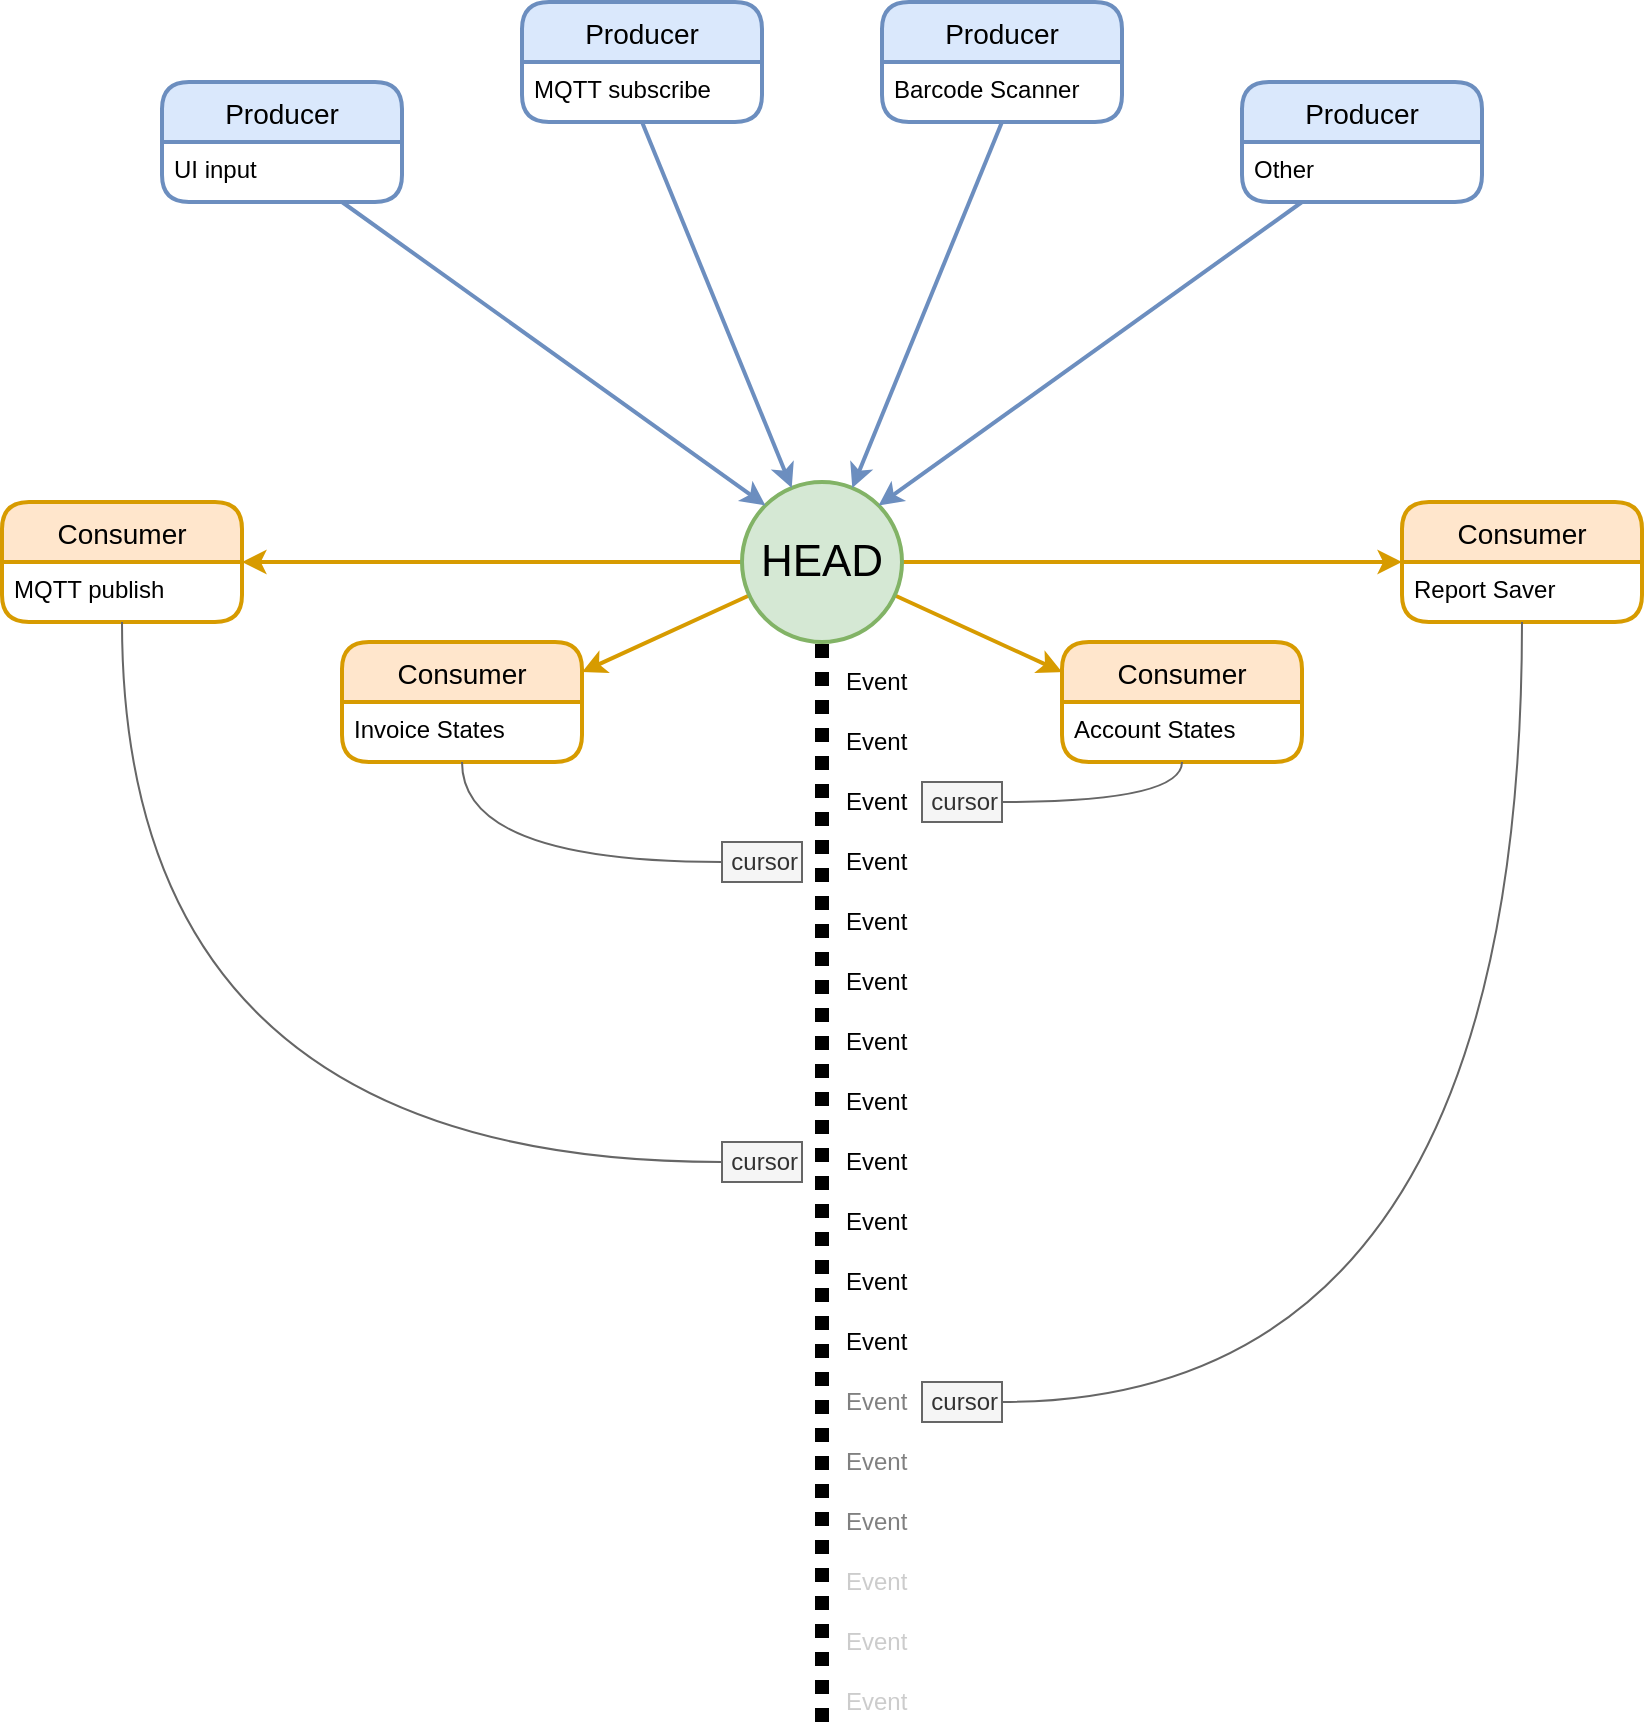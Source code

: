 <mxfile version="12.9.13" type="device"><diagram id="y0IpIqSt2KlbvFuL0TR2" name="Page-1"><mxGraphModel dx="2276" dy="923" grid="1" gridSize="10" guides="1" tooltips="1" connect="1" arrows="1" fold="1" page="1" pageScale="1" pageWidth="850" pageHeight="1100" math="0" shadow="0"><root><mxCell id="0"/><mxCell id="1" parent="0"/><mxCell id="y5K947LTbzktbk_8NsYp-41" style="edgeStyle=entityRelationEdgeStyle;rounded=0;orthogonalLoop=1;jettySize=auto;html=1;exitX=1;exitY=0.5;exitDx=0;exitDy=0;entryX=0;entryY=0.5;entryDx=0;entryDy=0;startArrow=none;startFill=0;endArrow=classic;endFill=1;strokeWidth=2;fontColor=#808080;fillColor=#ffe6cc;strokeColor=#d79b00;" edge="1" parent="1" source="y5K947LTbzktbk_8NsYp-1" target="y5K947LTbzktbk_8NsYp-37"><mxGeometry relative="1" as="geometry"/></mxCell><mxCell id="y5K947LTbzktbk_8NsYp-42" style="rounded=0;orthogonalLoop=1;jettySize=auto;html=1;exitX=0;exitY=0.5;exitDx=0;exitDy=0;entryX=1;entryY=0;entryDx=0;entryDy=0;startArrow=none;startFill=0;endArrow=classic;endFill=1;strokeWidth=2;fontColor=#808080;fillColor=#ffe6cc;strokeColor=#d79b00;" edge="1" parent="1" source="y5K947LTbzktbk_8NsYp-1" target="y5K947LTbzktbk_8NsYp-32"><mxGeometry relative="1" as="geometry"/></mxCell><mxCell id="y5K947LTbzktbk_8NsYp-43" style="edgeStyle=none;rounded=0;orthogonalLoop=1;jettySize=auto;html=1;entryX=1;entryY=0.25;entryDx=0;entryDy=0;startArrow=none;startFill=0;endArrow=classic;endFill=1;strokeWidth=2;fontColor=#808080;fillColor=#ffe6cc;strokeColor=#d79b00;" edge="1" parent="1" target="y5K947LTbzktbk_8NsYp-33"><mxGeometry relative="1" as="geometry"><mxPoint x="400" y="320" as="sourcePoint"/></mxGeometry></mxCell><mxCell id="y5K947LTbzktbk_8NsYp-44" style="edgeStyle=none;rounded=0;orthogonalLoop=1;jettySize=auto;html=1;entryX=0;entryY=0.25;entryDx=0;entryDy=0;startArrow=none;startFill=0;endArrow=classic;endFill=1;strokeWidth=2;fontColor=#808080;fillColor=#ffe6cc;strokeColor=#d79b00;" edge="1" parent="1" target="y5K947LTbzktbk_8NsYp-35"><mxGeometry relative="1" as="geometry"><mxPoint x="400" y="320" as="sourcePoint"/></mxGeometry></mxCell><mxCell id="y5K947LTbzktbk_8NsYp-1" value="&lt;font style=&quot;font-size: 22px&quot;&gt;HEAD&lt;/font&gt;" style="ellipse;whiteSpace=wrap;html=1;aspect=fixed;strokeWidth=2;fillColor=#d5e8d4;strokeColor=#82b366;" vertex="1" parent="1"><mxGeometry x="360" y="280" width="80" height="80" as="geometry"/></mxCell><mxCell id="y5K947LTbzktbk_8NsYp-2" value="" style="endArrow=none;dashed=1;html=1;entryX=0.5;entryY=1;entryDx=0;entryDy=0;strokeWidth=7;dashPattern=1 1;" edge="1" parent="1" target="y5K947LTbzktbk_8NsYp-1"><mxGeometry width="50" height="50" relative="1" as="geometry"><mxPoint x="400" y="900" as="sourcePoint"/><mxPoint x="450" y="450" as="targetPoint"/></mxGeometry></mxCell><mxCell id="y5K947LTbzktbk_8NsYp-3" value="Event" style="text;html=1;strokeColor=none;fillColor=none;align=left;verticalAlign=middle;whiteSpace=wrap;rounded=0;" vertex="1" parent="1"><mxGeometry x="410" y="370" width="70" height="20" as="geometry"/></mxCell><mxCell id="y5K947LTbzktbk_8NsYp-4" value="Event" style="text;html=1;strokeColor=none;fillColor=none;align=left;verticalAlign=middle;whiteSpace=wrap;rounded=0;" vertex="1" parent="1"><mxGeometry x="410" y="400" width="70" height="20" as="geometry"/></mxCell><mxCell id="y5K947LTbzktbk_8NsYp-5" value="Event" style="text;html=1;strokeColor=none;fillColor=none;align=left;verticalAlign=middle;whiteSpace=wrap;rounded=0;" vertex="1" parent="1"><mxGeometry x="410" y="430" width="70" height="20" as="geometry"/></mxCell><mxCell id="y5K947LTbzktbk_8NsYp-6" value="Event" style="text;html=1;strokeColor=none;fillColor=none;align=left;verticalAlign=middle;whiteSpace=wrap;rounded=0;" vertex="1" parent="1"><mxGeometry x="410" y="460" width="70" height="20" as="geometry"/></mxCell><mxCell id="y5K947LTbzktbk_8NsYp-7" value="Event" style="text;html=1;strokeColor=none;fillColor=none;align=left;verticalAlign=middle;whiteSpace=wrap;rounded=0;" vertex="1" parent="1"><mxGeometry x="410" y="490" width="70" height="20" as="geometry"/></mxCell><mxCell id="y5K947LTbzktbk_8NsYp-8" value="Event" style="text;html=1;strokeColor=none;fillColor=none;align=left;verticalAlign=middle;whiteSpace=wrap;rounded=0;" vertex="1" parent="1"><mxGeometry x="410" y="520" width="70" height="20" as="geometry"/></mxCell><mxCell id="y5K947LTbzktbk_8NsYp-9" value="Event" style="text;html=1;strokeColor=none;fillColor=none;align=left;verticalAlign=middle;whiteSpace=wrap;rounded=0;" vertex="1" parent="1"><mxGeometry x="410" y="550" width="70" height="20" as="geometry"/></mxCell><mxCell id="y5K947LTbzktbk_8NsYp-10" value="Event" style="text;html=1;strokeColor=none;fillColor=none;align=left;verticalAlign=middle;whiteSpace=wrap;rounded=0;" vertex="1" parent="1"><mxGeometry x="410" y="580" width="70" height="20" as="geometry"/></mxCell><mxCell id="y5K947LTbzktbk_8NsYp-11" value="Event" style="text;html=1;strokeColor=none;fillColor=none;align=left;verticalAlign=middle;whiteSpace=wrap;rounded=0;" vertex="1" parent="1"><mxGeometry x="410" y="610" width="70" height="20" as="geometry"/></mxCell><mxCell id="y5K947LTbzktbk_8NsYp-12" value="Event" style="text;html=1;strokeColor=none;fillColor=none;align=left;verticalAlign=middle;whiteSpace=wrap;rounded=0;" vertex="1" parent="1"><mxGeometry x="410" y="640" width="70" height="20" as="geometry"/></mxCell><mxCell id="y5K947LTbzktbk_8NsYp-13" value="Event" style="text;html=1;strokeColor=none;fillColor=none;align=left;verticalAlign=middle;whiteSpace=wrap;rounded=0;" vertex="1" parent="1"><mxGeometry x="410" y="670" width="70" height="20" as="geometry"/></mxCell><mxCell id="y5K947LTbzktbk_8NsYp-14" value="Event" style="text;html=1;strokeColor=none;fillColor=none;align=left;verticalAlign=middle;whiteSpace=wrap;rounded=0;" vertex="1" parent="1"><mxGeometry x="410" y="700" width="70" height="20" as="geometry"/></mxCell><mxCell id="y5K947LTbzktbk_8NsYp-15" value="Event" style="text;html=1;strokeColor=none;fillColor=none;align=left;verticalAlign=middle;whiteSpace=wrap;rounded=0;fontColor=#808080;" vertex="1" parent="1"><mxGeometry x="410" y="730" width="70" height="20" as="geometry"/></mxCell><mxCell id="y5K947LTbzktbk_8NsYp-16" value="Event" style="text;html=1;strokeColor=none;fillColor=none;align=left;verticalAlign=middle;whiteSpace=wrap;rounded=0;fontColor=#808080;" vertex="1" parent="1"><mxGeometry x="410" y="760" width="70" height="20" as="geometry"/></mxCell><mxCell id="y5K947LTbzktbk_8NsYp-17" value="Event" style="text;html=1;strokeColor=none;fillColor=none;align=left;verticalAlign=middle;whiteSpace=wrap;rounded=0;fontColor=#808080;" vertex="1" parent="1"><mxGeometry x="410" y="790" width="70" height="20" as="geometry"/></mxCell><mxCell id="y5K947LTbzktbk_8NsYp-18" value="Event" style="text;html=1;strokeColor=none;fillColor=none;align=left;verticalAlign=middle;whiteSpace=wrap;rounded=0;fontColor=#CCCCCC;" vertex="1" parent="1"><mxGeometry x="410" y="820" width="70" height="20" as="geometry"/></mxCell><mxCell id="y5K947LTbzktbk_8NsYp-19" value="Event" style="text;html=1;strokeColor=none;fillColor=none;align=left;verticalAlign=middle;whiteSpace=wrap;rounded=0;fontColor=#CCCCCC;" vertex="1" parent="1"><mxGeometry x="410" y="850" width="70" height="20" as="geometry"/></mxCell><mxCell id="y5K947LTbzktbk_8NsYp-20" value="Event" style="text;html=1;strokeColor=none;fillColor=none;align=left;verticalAlign=middle;whiteSpace=wrap;rounded=0;fontColor=#CCCCCC;" vertex="1" parent="1"><mxGeometry x="410" y="880" width="70" height="20" as="geometry"/></mxCell><mxCell id="y5K947LTbzktbk_8NsYp-25" value="Producer" style="swimlane;childLayout=stackLayout;horizontal=1;startSize=30;horizontalStack=0;rounded=1;fontSize=14;fontStyle=0;strokeWidth=2;resizeParent=0;resizeLast=1;shadow=0;dashed=0;align=center;fillColor=#dae8fc;strokeColor=#6c8ebf;" vertex="1" parent="1"><mxGeometry x="250" y="40" width="120" height="60" as="geometry"/></mxCell><mxCell id="y5K947LTbzktbk_8NsYp-26" value="MQTT subscribe" style="align=left;strokeColor=none;fillColor=none;spacingLeft=4;fontSize=12;verticalAlign=top;resizable=0;rotatable=0;part=1;" vertex="1" parent="y5K947LTbzktbk_8NsYp-25"><mxGeometry y="30" width="120" height="30" as="geometry"/></mxCell><mxCell id="y5K947LTbzktbk_8NsYp-27" value="Producer" style="swimlane;childLayout=stackLayout;horizontal=1;startSize=30;horizontalStack=0;rounded=1;fontSize=14;fontStyle=0;strokeWidth=2;resizeParent=0;resizeLast=1;shadow=0;dashed=0;align=center;fillColor=#dae8fc;strokeColor=#6c8ebf;" vertex="1" parent="1"><mxGeometry x="430" y="40" width="120" height="60" as="geometry"/></mxCell><mxCell id="y5K947LTbzktbk_8NsYp-28" value="Barcode Scanner" style="align=left;strokeColor=none;fillColor=none;spacingLeft=4;fontSize=12;verticalAlign=top;resizable=0;rotatable=0;part=1;" vertex="1" parent="y5K947LTbzktbk_8NsYp-27"><mxGeometry y="30" width="120" height="30" as="geometry"/></mxCell><mxCell id="y5K947LTbzktbk_8NsYp-29" value="Producer" style="swimlane;childLayout=stackLayout;horizontal=1;startSize=30;horizontalStack=0;rounded=1;fontSize=14;fontStyle=0;strokeWidth=2;resizeParent=0;resizeLast=1;shadow=0;dashed=0;align=center;fillColor=#dae8fc;strokeColor=#6c8ebf;" vertex="1" parent="1"><mxGeometry x="610" y="80" width="120" height="60" as="geometry"/></mxCell><mxCell id="y5K947LTbzktbk_8NsYp-30" value="Other" style="align=left;strokeColor=none;fillColor=none;spacingLeft=4;fontSize=12;verticalAlign=top;resizable=0;rotatable=0;part=1;" vertex="1" parent="y5K947LTbzktbk_8NsYp-29"><mxGeometry y="30" width="120" height="30" as="geometry"/></mxCell><mxCell id="y5K947LTbzktbk_8NsYp-23" value="Producer" style="swimlane;childLayout=stackLayout;horizontal=1;startSize=30;horizontalStack=0;rounded=1;fontSize=14;fontStyle=0;strokeWidth=2;resizeParent=0;resizeLast=1;shadow=0;dashed=0;align=center;fillColor=#dae8fc;strokeColor=#6c8ebf;" vertex="1" parent="1"><mxGeometry x="70" y="80" width="120" height="60" as="geometry"/></mxCell><mxCell id="y5K947LTbzktbk_8NsYp-24" value="UI input" style="align=left;strokeColor=none;fillColor=none;spacingLeft=4;fontSize=12;verticalAlign=top;resizable=0;rotatable=0;part=1;" vertex="1" parent="y5K947LTbzktbk_8NsYp-23"><mxGeometry y="30" width="120" height="30" as="geometry"/></mxCell><mxCell id="y5K947LTbzktbk_8NsYp-45" style="edgeStyle=none;rounded=0;orthogonalLoop=1;jettySize=auto;html=1;exitX=0.75;exitY=1;exitDx=0;exitDy=0;startArrow=none;startFill=0;endArrow=classic;endFill=1;strokeWidth=2;fontColor=#808080;entryX=0;entryY=0;entryDx=0;entryDy=0;fillColor=#dae8fc;strokeColor=#6c8ebf;" edge="1" parent="1" source="y5K947LTbzktbk_8NsYp-24" target="y5K947LTbzktbk_8NsYp-1"><mxGeometry relative="1" as="geometry"/></mxCell><mxCell id="y5K947LTbzktbk_8NsYp-46" style="edgeStyle=none;rounded=0;orthogonalLoop=1;jettySize=auto;html=1;exitX=0.5;exitY=1;exitDx=0;exitDy=0;startArrow=none;startFill=0;endArrow=classic;endFill=1;strokeWidth=2;fontColor=#808080;fillColor=#dae8fc;strokeColor=#6c8ebf;" edge="1" parent="1" source="y5K947LTbzktbk_8NsYp-26" target="y5K947LTbzktbk_8NsYp-1"><mxGeometry relative="1" as="geometry"/></mxCell><mxCell id="y5K947LTbzktbk_8NsYp-47" style="edgeStyle=none;rounded=0;orthogonalLoop=1;jettySize=auto;html=1;exitX=0.5;exitY=1;exitDx=0;exitDy=0;startArrow=none;startFill=0;endArrow=classic;endFill=1;strokeWidth=2;fontColor=#808080;fillColor=#dae8fc;strokeColor=#6c8ebf;" edge="1" parent="1" source="y5K947LTbzktbk_8NsYp-28" target="y5K947LTbzktbk_8NsYp-1"><mxGeometry relative="1" as="geometry"/></mxCell><mxCell id="y5K947LTbzktbk_8NsYp-48" style="edgeStyle=none;rounded=0;orthogonalLoop=1;jettySize=auto;html=1;exitX=0.25;exitY=1;exitDx=0;exitDy=0;startArrow=none;startFill=0;endArrow=classic;endFill=1;strokeWidth=2;fontColor=#808080;entryX=1;entryY=0;entryDx=0;entryDy=0;fillColor=#dae8fc;strokeColor=#6c8ebf;" edge="1" parent="1" source="y5K947LTbzktbk_8NsYp-30" target="y5K947LTbzktbk_8NsYp-1"><mxGeometry relative="1" as="geometry"><mxPoint x="470" y="280" as="targetPoint"/></mxGeometry></mxCell><mxCell id="y5K947LTbzktbk_8NsYp-49" value="cursor" style="text;html=1;align=right;verticalAlign=middle;whiteSpace=wrap;rounded=0;fillColor=#f5f5f5;strokeColor=#666666;fontColor=#333333;" vertex="1" parent="1"><mxGeometry x="350" y="610" width="40" height="20" as="geometry"/></mxCell><mxCell id="y5K947LTbzktbk_8NsYp-51" value="cursor" style="text;html=1;align=right;verticalAlign=middle;whiteSpace=wrap;rounded=0;fillColor=#f5f5f5;strokeColor=#666666;fontColor=#333333;" vertex="1" parent="1"><mxGeometry x="350" y="460" width="40" height="20" as="geometry"/></mxCell><mxCell id="y5K947LTbzktbk_8NsYp-33" value="Consumer" style="swimlane;childLayout=stackLayout;horizontal=1;startSize=30;horizontalStack=0;rounded=1;fontSize=14;fontStyle=0;strokeWidth=2;resizeParent=0;resizeLast=1;shadow=0;dashed=0;align=center;fillColor=#ffe6cc;strokeColor=#d79b00;" vertex="1" parent="1"><mxGeometry x="160" y="360" width="120" height="60" as="geometry"/></mxCell><mxCell id="y5K947LTbzktbk_8NsYp-34" value="Invoice States" style="align=left;strokeColor=none;fillColor=none;spacingLeft=4;fontSize=12;verticalAlign=top;resizable=0;rotatable=0;part=1;" vertex="1" parent="y5K947LTbzktbk_8NsYp-33"><mxGeometry y="30" width="120" height="30" as="geometry"/></mxCell><mxCell id="y5K947LTbzktbk_8NsYp-31" value="Consumer" style="swimlane;childLayout=stackLayout;horizontal=1;startSize=30;horizontalStack=0;rounded=1;fontSize=14;fontStyle=0;strokeWidth=2;resizeParent=0;resizeLast=1;shadow=0;dashed=0;align=center;fillColor=#ffe6cc;strokeColor=#d79b00;" vertex="1" parent="1"><mxGeometry x="-10" y="290" width="120" height="60" as="geometry"/></mxCell><mxCell id="y5K947LTbzktbk_8NsYp-32" value="MQTT publish" style="align=left;strokeColor=none;fillColor=none;spacingLeft=4;fontSize=12;verticalAlign=top;resizable=0;rotatable=0;part=1;" vertex="1" parent="y5K947LTbzktbk_8NsYp-31"><mxGeometry y="30" width="120" height="30" as="geometry"/></mxCell><mxCell id="y5K947LTbzktbk_8NsYp-55" style="edgeStyle=orthogonalEdgeStyle;curved=1;rounded=0;orthogonalLoop=1;jettySize=auto;html=1;exitX=0.5;exitY=1;exitDx=0;exitDy=0;entryX=0;entryY=0.5;entryDx=0;entryDy=0;startArrow=none;startFill=0;endArrow=none;endFill=0;strokeWidth=1;fontColor=#808080;fillColor=#f5f5f5;strokeColor=#666666;" edge="1" parent="1" source="y5K947LTbzktbk_8NsYp-32" target="y5K947LTbzktbk_8NsYp-49"><mxGeometry relative="1" as="geometry"/></mxCell><mxCell id="y5K947LTbzktbk_8NsYp-58" style="edgeStyle=orthogonalEdgeStyle;curved=1;rounded=0;orthogonalLoop=1;jettySize=auto;html=1;exitX=0.5;exitY=1;exitDx=0;exitDy=0;entryX=0;entryY=0.5;entryDx=0;entryDy=0;startArrow=none;startFill=0;endArrow=none;endFill=0;strokeWidth=1;fontColor=#808080;fillColor=#f5f5f5;strokeColor=#666666;" edge="1" parent="1" source="y5K947LTbzktbk_8NsYp-34" target="y5K947LTbzktbk_8NsYp-51"><mxGeometry relative="1" as="geometry"/></mxCell><mxCell id="y5K947LTbzktbk_8NsYp-35" value="Consumer" style="swimlane;childLayout=stackLayout;horizontal=1;startSize=30;horizontalStack=0;rounded=1;fontSize=14;fontStyle=0;strokeWidth=2;resizeParent=0;resizeLast=1;shadow=0;dashed=0;align=center;fillColor=#ffe6cc;strokeColor=#d79b00;" vertex="1" parent="1"><mxGeometry x="520" y="360" width="120" height="60" as="geometry"/></mxCell><mxCell id="y5K947LTbzktbk_8NsYp-36" value="Account States" style="align=left;strokeColor=none;fillColor=none;spacingLeft=4;fontSize=12;verticalAlign=top;resizable=0;rotatable=0;part=1;" vertex="1" parent="y5K947LTbzktbk_8NsYp-35"><mxGeometry y="30" width="120" height="30" as="geometry"/></mxCell><mxCell id="y5K947LTbzktbk_8NsYp-37" value="Consumer" style="swimlane;childLayout=stackLayout;horizontal=1;startSize=30;horizontalStack=0;rounded=1;fontSize=14;fontStyle=0;strokeWidth=2;resizeParent=0;resizeLast=1;shadow=0;dashed=0;align=center;fillColor=#ffe6cc;strokeColor=#d79b00;" vertex="1" parent="1"><mxGeometry x="690" y="290" width="120" height="60" as="geometry"/></mxCell><mxCell id="y5K947LTbzktbk_8NsYp-38" value="Report Saver" style="align=left;strokeColor=none;fillColor=none;spacingLeft=4;fontSize=12;verticalAlign=top;resizable=0;rotatable=0;part=1;" vertex="1" parent="y5K947LTbzktbk_8NsYp-37"><mxGeometry y="30" width="120" height="30" as="geometry"/></mxCell><mxCell id="y5K947LTbzktbk_8NsYp-59" value="cursor" style="text;html=1;align=right;verticalAlign=middle;whiteSpace=wrap;rounded=0;fillColor=#f5f5f5;strokeColor=#666666;fontColor=#333333;" vertex="1" parent="1"><mxGeometry x="450" y="430" width="40" height="20" as="geometry"/></mxCell><mxCell id="y5K947LTbzktbk_8NsYp-60" value="cursor" style="text;html=1;align=right;verticalAlign=middle;whiteSpace=wrap;rounded=0;fillColor=#f5f5f5;strokeColor=#666666;fontColor=#333333;" vertex="1" parent="1"><mxGeometry x="450" y="730" width="40" height="20" as="geometry"/></mxCell><mxCell id="y5K947LTbzktbk_8NsYp-61" style="edgeStyle=orthogonalEdgeStyle;curved=1;rounded=0;orthogonalLoop=1;jettySize=auto;html=1;exitX=0.5;exitY=1;exitDx=0;exitDy=0;entryX=1;entryY=0.5;entryDx=0;entryDy=0;startArrow=none;startFill=0;endArrow=none;endFill=0;strokeWidth=1;fontColor=#808080;fillColor=#f5f5f5;strokeColor=#666666;" edge="1" parent="1" source="y5K947LTbzktbk_8NsYp-36" target="y5K947LTbzktbk_8NsYp-59"><mxGeometry relative="1" as="geometry"/></mxCell><mxCell id="y5K947LTbzktbk_8NsYp-62" style="edgeStyle=orthogonalEdgeStyle;curved=1;rounded=0;orthogonalLoop=1;jettySize=auto;html=1;exitX=0.5;exitY=1;exitDx=0;exitDy=0;entryX=1;entryY=0.5;entryDx=0;entryDy=0;startArrow=none;startFill=0;endArrow=none;endFill=0;strokeWidth=1;fontColor=#808080;fillColor=#f5f5f5;strokeColor=#666666;" edge="1" parent="1" source="y5K947LTbzktbk_8NsYp-38" target="y5K947LTbzktbk_8NsYp-60"><mxGeometry relative="1" as="geometry"/></mxCell></root></mxGraphModel></diagram></mxfile>